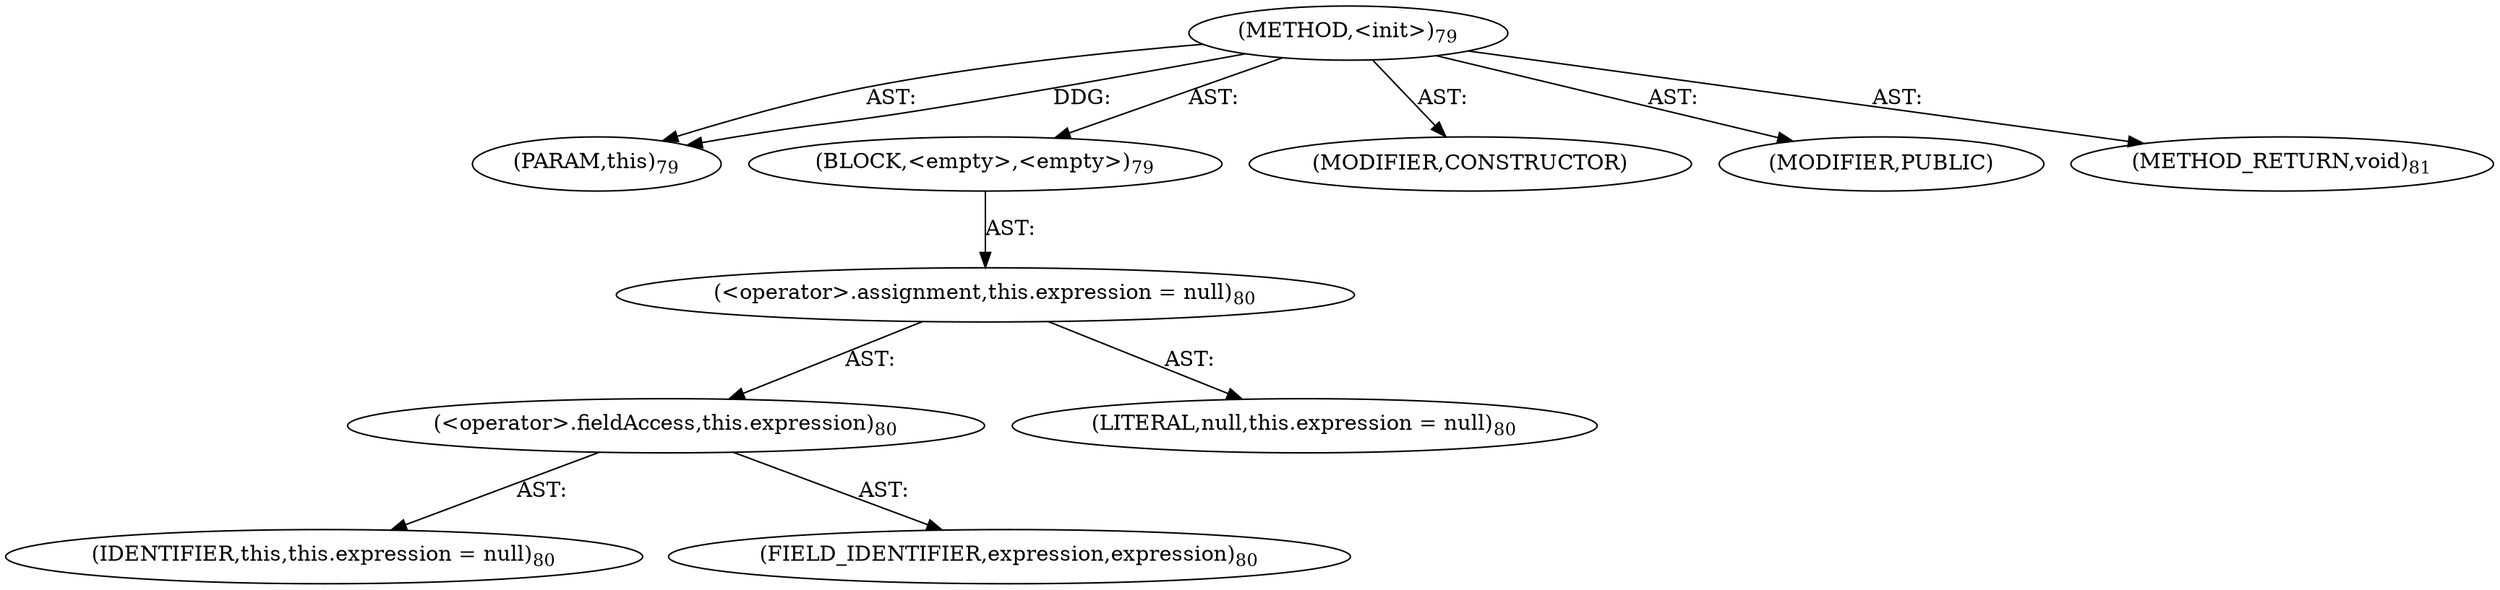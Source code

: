digraph "&lt;init&gt;" {  
"111669149696" [label = <(METHOD,&lt;init&gt;)<SUB>79</SUB>> ]
"115964116995" [label = <(PARAM,this)<SUB>79</SUB>> ]
"25769803776" [label = <(BLOCK,&lt;empty&gt;,&lt;empty&gt;)<SUB>79</SUB>> ]
"30064771072" [label = <(&lt;operator&gt;.assignment,this.expression = null)<SUB>80</SUB>> ]
"30064771073" [label = <(&lt;operator&gt;.fieldAccess,this.expression)<SUB>80</SUB>> ]
"68719476744" [label = <(IDENTIFIER,this,this.expression = null)<SUB>80</SUB>> ]
"55834574848" [label = <(FIELD_IDENTIFIER,expression,expression)<SUB>80</SUB>> ]
"90194313216" [label = <(LITERAL,null,this.expression = null)<SUB>80</SUB>> ]
"133143986179" [label = <(MODIFIER,CONSTRUCTOR)> ]
"133143986180" [label = <(MODIFIER,PUBLIC)> ]
"128849018880" [label = <(METHOD_RETURN,void)<SUB>81</SUB>> ]
  "111669149696" -> "115964116995"  [ label = "AST: "] 
  "111669149696" -> "25769803776"  [ label = "AST: "] 
  "111669149696" -> "133143986179"  [ label = "AST: "] 
  "111669149696" -> "133143986180"  [ label = "AST: "] 
  "111669149696" -> "128849018880"  [ label = "AST: "] 
  "25769803776" -> "30064771072"  [ label = "AST: "] 
  "30064771072" -> "30064771073"  [ label = "AST: "] 
  "30064771072" -> "90194313216"  [ label = "AST: "] 
  "30064771073" -> "68719476744"  [ label = "AST: "] 
  "30064771073" -> "55834574848"  [ label = "AST: "] 
  "111669149696" -> "115964116995"  [ label = "DDG: "] 
}
